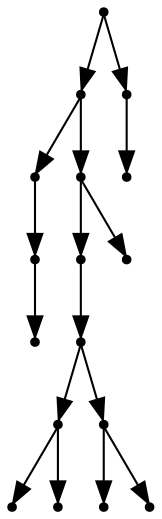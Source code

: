digraph {
  16 [shape=point];
  13 [shape=point];
  2 [shape=point];
  1 [shape=point];
  0 [shape=point];
  12 [shape=point];
  10 [shape=point];
  9 [shape=point];
  5 [shape=point];
  3 [shape=point];
  4 [shape=point];
  8 [shape=point];
  6 [shape=point];
  7 [shape=point];
  11 [shape=point];
  15 [shape=point];
  14 [shape=point];
16 -> 13;
13 -> 2;
2 -> 1;
1 -> 0;
13 -> 12;
12 -> 10;
10 -> 9;
9 -> 5;
5 -> 3;
5 -> 4;
9 -> 8;
8 -> 6;
8 -> 7;
12 -> 11;
16 -> 15;
15 -> 14;
}
